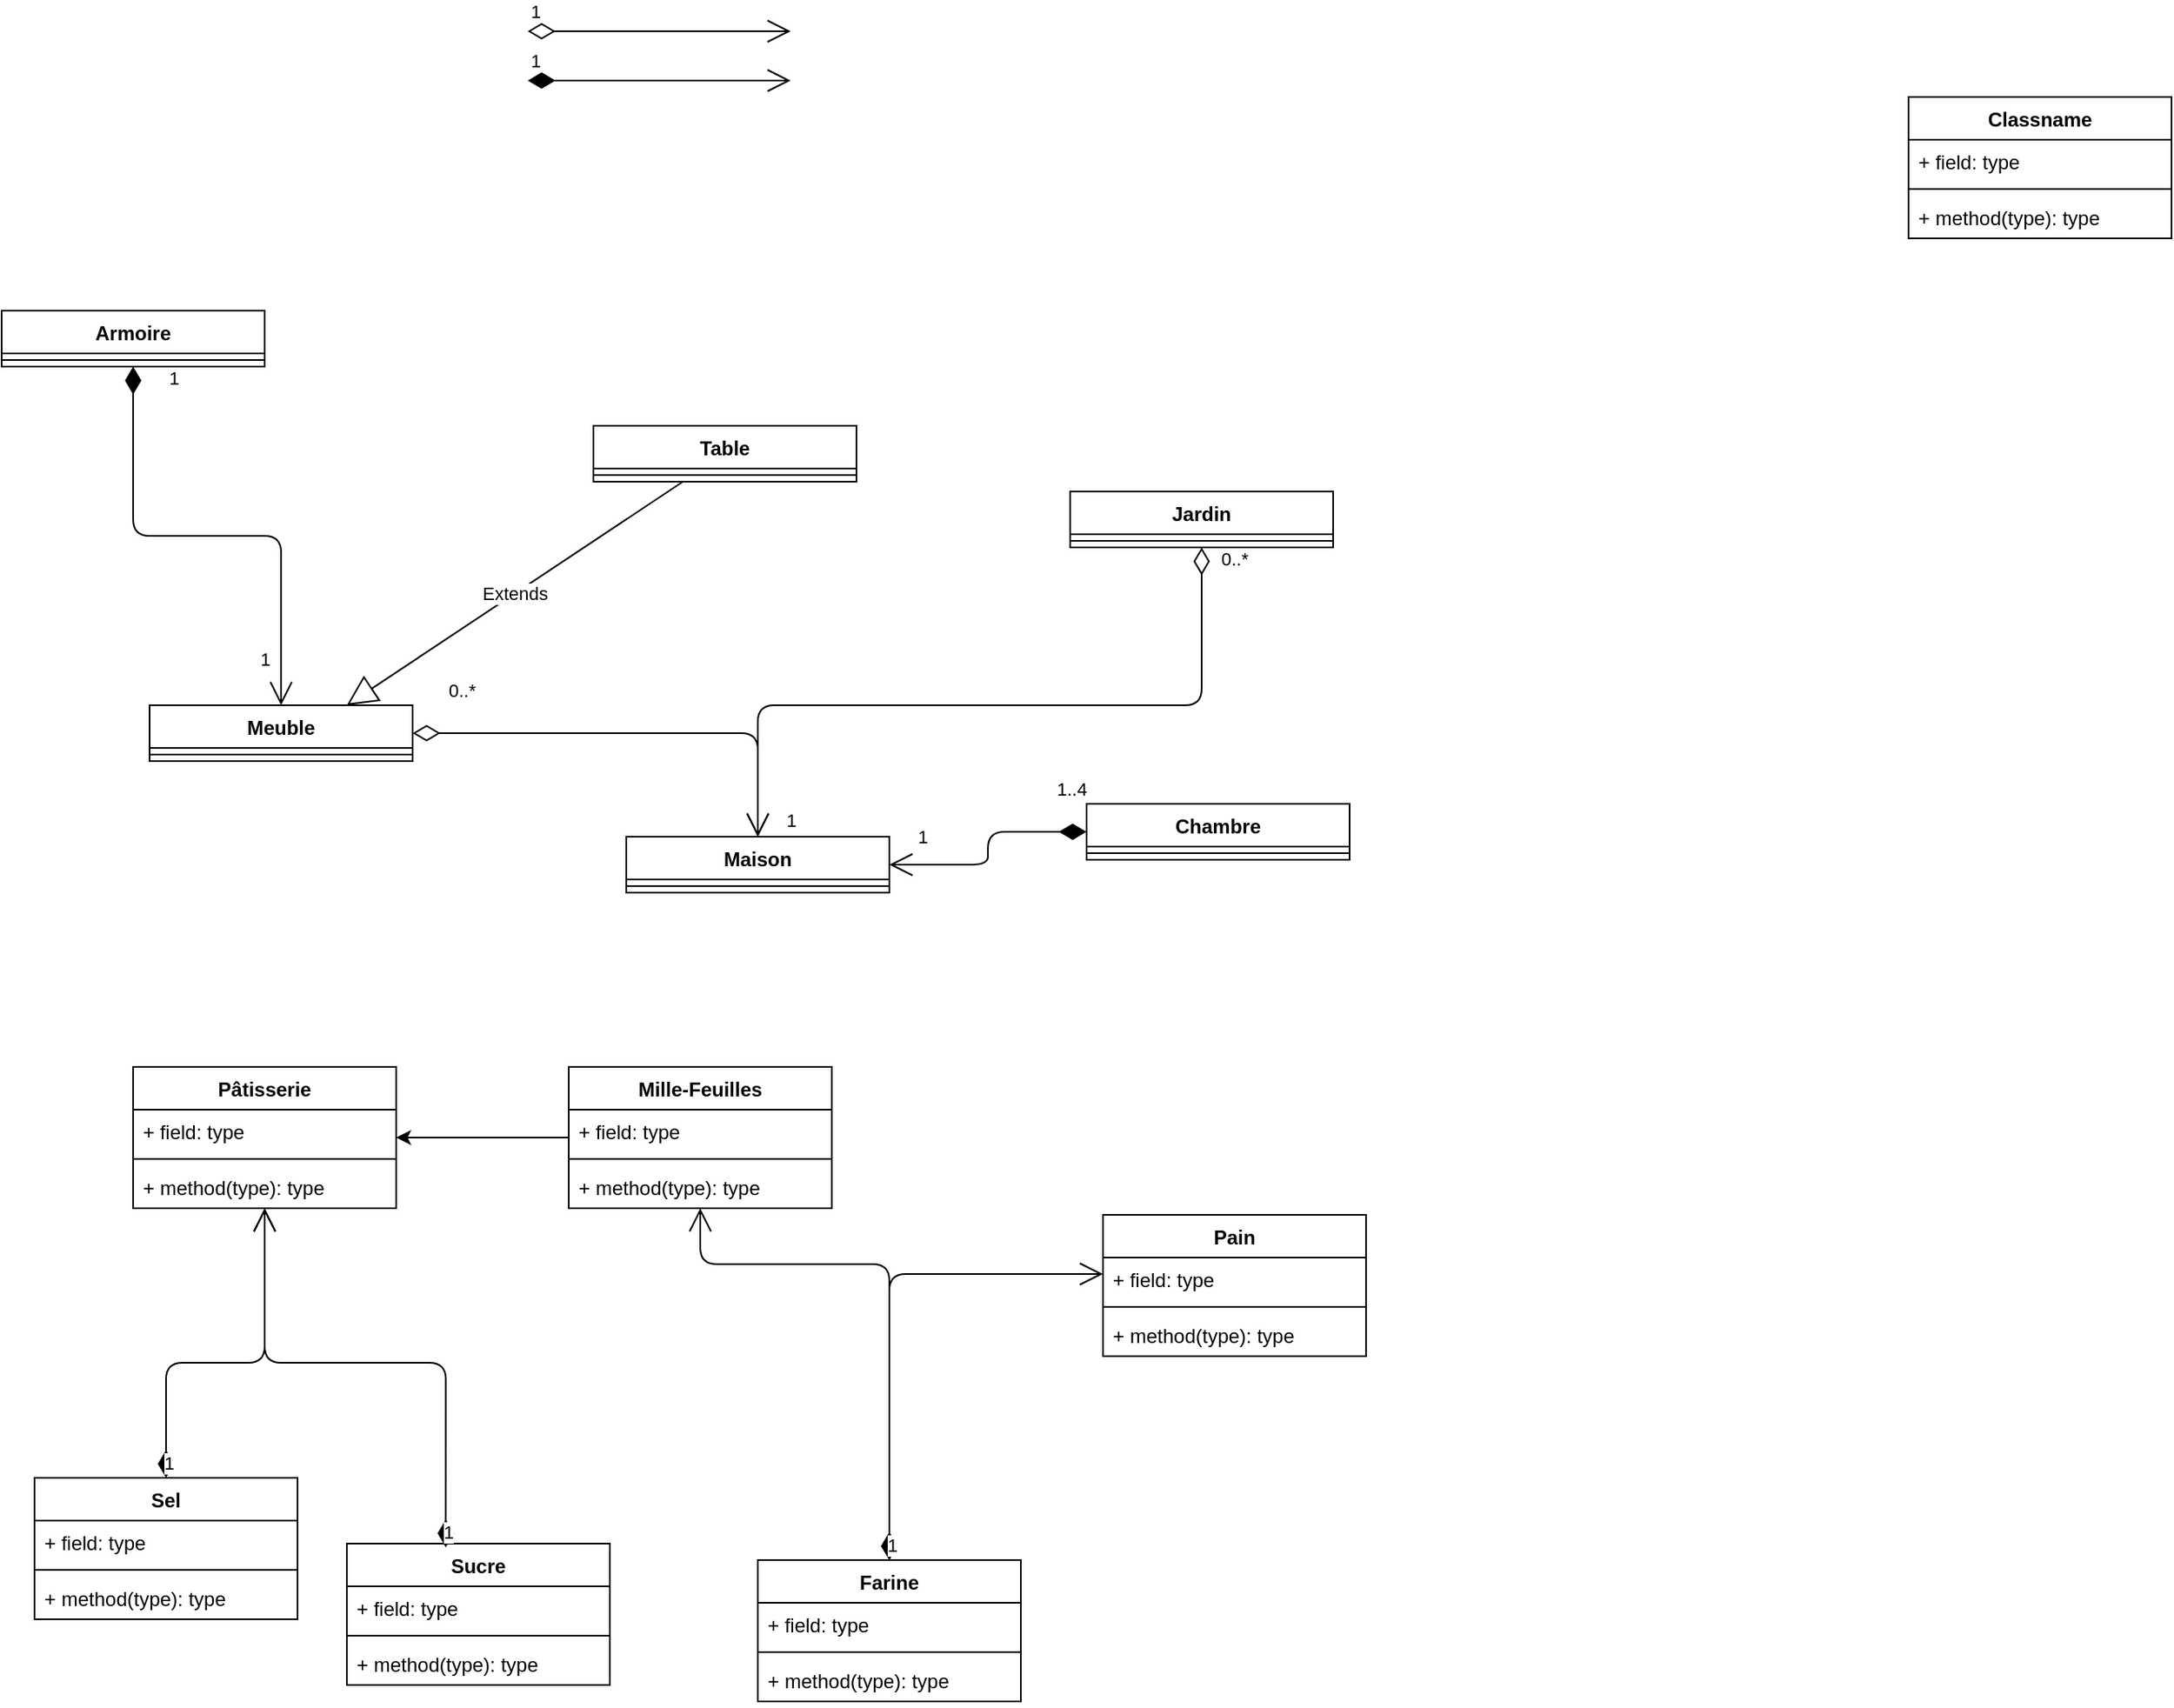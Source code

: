 <mxfile>
    <diagram id="BT6iMv3qzCwiKQ3MFnZI" name="Page-1">
        <mxGraphModel dx="710" dy="528" grid="1" gridSize="10" guides="1" tooltips="1" connect="1" arrows="1" fold="1" page="1" pageScale="1" pageWidth="850" pageHeight="1100" math="0" shadow="0">
            <root>
                <mxCell id="0"/>
                <mxCell id="1" parent="0"/>
                <mxCell id="9" value="Meuble" style="swimlane;fontStyle=1;align=center;verticalAlign=top;childLayout=stackLayout;horizontal=1;startSize=26;horizontalStack=0;resizeParent=1;resizeParentMax=0;resizeLast=0;collapsible=1;marginBottom=0;" vertex="1" parent="1">
                    <mxGeometry x="90" y="440" width="160" height="34" as="geometry"/>
                </mxCell>
                <mxCell id="11" value="" style="line;strokeWidth=1;fillColor=none;align=left;verticalAlign=middle;spacingTop=-1;spacingLeft=3;spacingRight=3;rotatable=0;labelPosition=right;points=[];portConstraint=eastwest;strokeColor=inherit;" vertex="1" parent="9">
                    <mxGeometry y="26" width="160" height="8" as="geometry"/>
                </mxCell>
                <mxCell id="13" value="Armoire" style="swimlane;fontStyle=1;align=center;verticalAlign=top;childLayout=stackLayout;horizontal=1;startSize=26;horizontalStack=0;resizeParent=1;resizeParentMax=0;resizeLast=0;collapsible=1;marginBottom=0;" vertex="1" parent="1">
                    <mxGeometry y="200" width="160" height="34" as="geometry"/>
                </mxCell>
                <mxCell id="15" value="" style="line;strokeWidth=1;fillColor=none;align=left;verticalAlign=middle;spacingTop=-1;spacingLeft=3;spacingRight=3;rotatable=0;labelPosition=right;points=[];portConstraint=eastwest;strokeColor=inherit;" vertex="1" parent="13">
                    <mxGeometry y="26" width="160" height="8" as="geometry"/>
                </mxCell>
                <mxCell id="17" value="Table" style="swimlane;fontStyle=1;align=center;verticalAlign=top;childLayout=stackLayout;horizontal=1;startSize=26;horizontalStack=0;resizeParent=1;resizeParentMax=0;resizeLast=0;collapsible=1;marginBottom=0;" vertex="1" parent="1">
                    <mxGeometry x="360" y="270" width="160" height="34" as="geometry"/>
                </mxCell>
                <mxCell id="19" value="" style="line;strokeWidth=1;fillColor=none;align=left;verticalAlign=middle;spacingTop=-1;spacingLeft=3;spacingRight=3;rotatable=0;labelPosition=right;points=[];portConstraint=eastwest;strokeColor=inherit;" vertex="1" parent="17">
                    <mxGeometry y="26" width="160" height="8" as="geometry"/>
                </mxCell>
                <mxCell id="24" value="1" style="endArrow=open;html=1;endSize=12;startArrow=diamondThin;startSize=14;startFill=0;edgeStyle=orthogonalEdgeStyle;align=left;verticalAlign=bottom;" edge="1" parent="1">
                    <mxGeometry x="-1" y="3" relative="1" as="geometry">
                        <mxPoint x="320" y="30" as="sourcePoint"/>
                        <mxPoint x="480" y="30" as="targetPoint"/>
                    </mxGeometry>
                </mxCell>
                <mxCell id="25" value="1" style="endArrow=open;html=1;endSize=12;startArrow=diamondThin;startSize=14;startFill=1;edgeStyle=orthogonalEdgeStyle;align=left;verticalAlign=bottom;" edge="1" parent="1">
                    <mxGeometry x="-1" y="3" relative="1" as="geometry">
                        <mxPoint x="320" y="60" as="sourcePoint"/>
                        <mxPoint x="480" y="60" as="targetPoint"/>
                    </mxGeometry>
                </mxCell>
                <mxCell id="26" value="1" style="endArrow=open;html=1;endSize=12;startArrow=diamondThin;startSize=14;startFill=1;edgeStyle=orthogonalEdgeStyle;align=left;verticalAlign=bottom;" edge="1" parent="1" source="13" target="9">
                    <mxGeometry x="-0.892" y="20" relative="1" as="geometry">
                        <mxPoint x="290" y="260" as="sourcePoint"/>
                        <mxPoint x="450" y="260" as="targetPoint"/>
                        <mxPoint as="offset"/>
                    </mxGeometry>
                </mxCell>
                <mxCell id="86" value="1&lt;br&gt;" style="edgeLabel;html=1;align=center;verticalAlign=middle;resizable=0;points=[];" vertex="1" connectable="0" parent="26">
                    <mxGeometry x="0.806" y="2" relative="1" as="geometry">
                        <mxPoint x="-12" as="offset"/>
                    </mxGeometry>
                </mxCell>
                <mxCell id="28" value="Jardin" style="swimlane;fontStyle=1;align=center;verticalAlign=top;childLayout=stackLayout;horizontal=1;startSize=26;horizontalStack=0;resizeParent=1;resizeParentMax=0;resizeLast=0;collapsible=1;marginBottom=0;" vertex="1" parent="1">
                    <mxGeometry x="650" y="310" width="160" height="34" as="geometry"/>
                </mxCell>
                <mxCell id="30" value="" style="line;strokeWidth=1;fillColor=none;align=left;verticalAlign=middle;spacingTop=-1;spacingLeft=3;spacingRight=3;rotatable=0;labelPosition=right;points=[];portConstraint=eastwest;strokeColor=inherit;" vertex="1" parent="28">
                    <mxGeometry y="26" width="160" height="8" as="geometry"/>
                </mxCell>
                <mxCell id="32" value="Chambre" style="swimlane;fontStyle=1;align=center;verticalAlign=top;childLayout=stackLayout;horizontal=1;startSize=26;horizontalStack=0;resizeParent=1;resizeParentMax=0;resizeLast=0;collapsible=1;marginBottom=0;" vertex="1" parent="1">
                    <mxGeometry x="660" y="500" width="160" height="34" as="geometry"/>
                </mxCell>
                <mxCell id="34" value="" style="line;strokeWidth=1;fillColor=none;align=left;verticalAlign=middle;spacingTop=-1;spacingLeft=3;spacingRight=3;rotatable=0;labelPosition=right;points=[];portConstraint=eastwest;strokeColor=inherit;" vertex="1" parent="32">
                    <mxGeometry y="26" width="160" height="8" as="geometry"/>
                </mxCell>
                <mxCell id="36" value="Maison" style="swimlane;fontStyle=1;align=center;verticalAlign=top;childLayout=stackLayout;horizontal=1;startSize=26;horizontalStack=0;resizeParent=1;resizeParentMax=0;resizeLast=0;collapsible=1;marginBottom=0;" vertex="1" parent="1">
                    <mxGeometry x="380" y="520" width="160" height="34" as="geometry"/>
                </mxCell>
                <mxCell id="38" value="" style="line;strokeWidth=1;fillColor=none;align=left;verticalAlign=middle;spacingTop=-1;spacingLeft=3;spacingRight=3;rotatable=0;labelPosition=right;points=[];portConstraint=eastwest;strokeColor=inherit;" vertex="1" parent="36">
                    <mxGeometry y="26" width="160" height="8" as="geometry"/>
                </mxCell>
                <mxCell id="40" value="1..4" style="endArrow=open;html=1;endSize=12;startArrow=diamondThin;startSize=14;startFill=1;edgeStyle=orthogonalEdgeStyle;align=left;verticalAlign=bottom;" edge="1" parent="1" source="32" target="36">
                    <mxGeometry x="-0.714" y="-17" relative="1" as="geometry">
                        <mxPoint x="350" y="90" as="sourcePoint"/>
                        <mxPoint x="510" y="90" as="targetPoint"/>
                        <mxPoint as="offset"/>
                    </mxGeometry>
                </mxCell>
                <mxCell id="87" value="1" style="edgeLabel;html=1;align=center;verticalAlign=middle;resizable=0;points=[];" vertex="1" connectable="0" parent="40">
                    <mxGeometry x="0.702" relative="1" as="geometry">
                        <mxPoint x="-1" y="-17" as="offset"/>
                    </mxGeometry>
                </mxCell>
                <mxCell id="41" value="0..*" style="endArrow=open;html=1;endSize=12;startArrow=diamondThin;startSize=14;startFill=0;edgeStyle=orthogonalEdgeStyle;align=left;verticalAlign=bottom;entryX=0.5;entryY=0;entryDx=0;entryDy=0;" edge="1" parent="1" source="28" target="36">
                    <mxGeometry x="-0.928" y="10" relative="1" as="geometry">
                        <mxPoint x="330" y="40" as="sourcePoint"/>
                        <mxPoint x="490" y="40" as="targetPoint"/>
                        <Array as="points">
                            <mxPoint x="730" y="440"/>
                            <mxPoint x="460" y="440"/>
                        </Array>
                        <mxPoint as="offset"/>
                    </mxGeometry>
                </mxCell>
                <mxCell id="83" value="1" style="edgeLabel;html=1;align=center;verticalAlign=middle;resizable=0;points=[];" vertex="1" connectable="0" parent="41">
                    <mxGeometry x="0.668" y="3" relative="1" as="geometry">
                        <mxPoint x="17" y="64" as="offset"/>
                    </mxGeometry>
                </mxCell>
                <mxCell id="42" value="0..*" style="endArrow=open;html=1;endSize=12;startArrow=diamondThin;startSize=14;startFill=0;edgeStyle=orthogonalEdgeStyle;align=left;verticalAlign=bottom;entryX=0.5;entryY=0;entryDx=0;entryDy=0;" edge="1" parent="1" source="9" target="36">
                    <mxGeometry x="-0.854" y="17" relative="1" as="geometry">
                        <mxPoint x="340" y="50" as="sourcePoint"/>
                        <mxPoint x="500" y="50" as="targetPoint"/>
                        <mxPoint as="offset"/>
                    </mxGeometry>
                </mxCell>
                <mxCell id="44" value="Sel" style="swimlane;fontStyle=1;align=center;verticalAlign=top;childLayout=stackLayout;horizontal=1;startSize=26;horizontalStack=0;resizeParent=1;resizeParentMax=0;resizeLast=0;collapsible=1;marginBottom=0;" vertex="1" parent="1">
                    <mxGeometry x="20" y="910" width="160" height="86" as="geometry"/>
                </mxCell>
                <mxCell id="45" value="+ field: type" style="text;strokeColor=none;fillColor=none;align=left;verticalAlign=top;spacingLeft=4;spacingRight=4;overflow=hidden;rotatable=0;points=[[0,0.5],[1,0.5]];portConstraint=eastwest;" vertex="1" parent="44">
                    <mxGeometry y="26" width="160" height="26" as="geometry"/>
                </mxCell>
                <mxCell id="46" value="" style="line;strokeWidth=1;fillColor=none;align=left;verticalAlign=middle;spacingTop=-1;spacingLeft=3;spacingRight=3;rotatable=0;labelPosition=right;points=[];portConstraint=eastwest;strokeColor=inherit;" vertex="1" parent="44">
                    <mxGeometry y="52" width="160" height="8" as="geometry"/>
                </mxCell>
                <mxCell id="47" value="+ method(type): type" style="text;strokeColor=none;fillColor=none;align=left;verticalAlign=top;spacingLeft=4;spacingRight=4;overflow=hidden;rotatable=0;points=[[0,0.5],[1,0.5]];portConstraint=eastwest;" vertex="1" parent="44">
                    <mxGeometry y="60" width="160" height="26" as="geometry"/>
                </mxCell>
                <mxCell id="48" value="Farine" style="swimlane;fontStyle=1;align=center;verticalAlign=top;childLayout=stackLayout;horizontal=1;startSize=26;horizontalStack=0;resizeParent=1;resizeParentMax=0;resizeLast=0;collapsible=1;marginBottom=0;" vertex="1" parent="1">
                    <mxGeometry x="460" y="960" width="160" height="86" as="geometry"/>
                </mxCell>
                <mxCell id="49" value="+ field: type" style="text;strokeColor=none;fillColor=none;align=left;verticalAlign=top;spacingLeft=4;spacingRight=4;overflow=hidden;rotatable=0;points=[[0,0.5],[1,0.5]];portConstraint=eastwest;" vertex="1" parent="48">
                    <mxGeometry y="26" width="160" height="26" as="geometry"/>
                </mxCell>
                <mxCell id="50" value="" style="line;strokeWidth=1;fillColor=none;align=left;verticalAlign=middle;spacingTop=-1;spacingLeft=3;spacingRight=3;rotatable=0;labelPosition=right;points=[];portConstraint=eastwest;strokeColor=inherit;" vertex="1" parent="48">
                    <mxGeometry y="52" width="160" height="8" as="geometry"/>
                </mxCell>
                <mxCell id="51" value="+ method(type): type" style="text;strokeColor=none;fillColor=none;align=left;verticalAlign=top;spacingLeft=4;spacingRight=4;overflow=hidden;rotatable=0;points=[[0,0.5],[1,0.5]];portConstraint=eastwest;" vertex="1" parent="48">
                    <mxGeometry y="60" width="160" height="26" as="geometry"/>
                </mxCell>
                <mxCell id="52" value="Sucre" style="swimlane;fontStyle=1;align=center;verticalAlign=top;childLayout=stackLayout;horizontal=1;startSize=26;horizontalStack=0;resizeParent=1;resizeParentMax=0;resizeLast=0;collapsible=1;marginBottom=0;" vertex="1" parent="1">
                    <mxGeometry x="210" y="950" width="160" height="86" as="geometry"/>
                </mxCell>
                <mxCell id="53" value="+ field: type" style="text;strokeColor=none;fillColor=none;align=left;verticalAlign=top;spacingLeft=4;spacingRight=4;overflow=hidden;rotatable=0;points=[[0,0.5],[1,0.5]];portConstraint=eastwest;" vertex="1" parent="52">
                    <mxGeometry y="26" width="160" height="26" as="geometry"/>
                </mxCell>
                <mxCell id="54" value="" style="line;strokeWidth=1;fillColor=none;align=left;verticalAlign=middle;spacingTop=-1;spacingLeft=3;spacingRight=3;rotatable=0;labelPosition=right;points=[];portConstraint=eastwest;strokeColor=inherit;" vertex="1" parent="52">
                    <mxGeometry y="52" width="160" height="8" as="geometry"/>
                </mxCell>
                <mxCell id="55" value="+ method(type): type" style="text;strokeColor=none;fillColor=none;align=left;verticalAlign=top;spacingLeft=4;spacingRight=4;overflow=hidden;rotatable=0;points=[[0,0.5],[1,0.5]];portConstraint=eastwest;" vertex="1" parent="52">
                    <mxGeometry y="60" width="160" height="26" as="geometry"/>
                </mxCell>
                <mxCell id="74" style="edgeStyle=none;html=1;" edge="1" parent="1" source="56" target="60">
                    <mxGeometry relative="1" as="geometry"/>
                </mxCell>
                <mxCell id="56" value="Mille-Feuilles" style="swimlane;fontStyle=1;align=center;verticalAlign=top;childLayout=stackLayout;horizontal=1;startSize=26;horizontalStack=0;resizeParent=1;resizeParentMax=0;resizeLast=0;collapsible=1;marginBottom=0;" vertex="1" parent="1">
                    <mxGeometry x="345" y="660" width="160" height="86" as="geometry"/>
                </mxCell>
                <mxCell id="57" value="+ field: type" style="text;strokeColor=none;fillColor=none;align=left;verticalAlign=top;spacingLeft=4;spacingRight=4;overflow=hidden;rotatable=0;points=[[0,0.5],[1,0.5]];portConstraint=eastwest;" vertex="1" parent="56">
                    <mxGeometry y="26" width="160" height="26" as="geometry"/>
                </mxCell>
                <mxCell id="58" value="" style="line;strokeWidth=1;fillColor=none;align=left;verticalAlign=middle;spacingTop=-1;spacingLeft=3;spacingRight=3;rotatable=0;labelPosition=right;points=[];portConstraint=eastwest;strokeColor=inherit;" vertex="1" parent="56">
                    <mxGeometry y="52" width="160" height="8" as="geometry"/>
                </mxCell>
                <mxCell id="59" value="+ method(type): type" style="text;strokeColor=none;fillColor=none;align=left;verticalAlign=top;spacingLeft=4;spacingRight=4;overflow=hidden;rotatable=0;points=[[0,0.5],[1,0.5]];portConstraint=eastwest;" vertex="1" parent="56">
                    <mxGeometry y="60" width="160" height="26" as="geometry"/>
                </mxCell>
                <mxCell id="60" value="Pâtisserie" style="swimlane;fontStyle=1;align=center;verticalAlign=top;childLayout=stackLayout;horizontal=1;startSize=26;horizontalStack=0;resizeParent=1;resizeParentMax=0;resizeLast=0;collapsible=1;marginBottom=0;" vertex="1" parent="1">
                    <mxGeometry x="80" y="660" width="160" height="86" as="geometry"/>
                </mxCell>
                <mxCell id="61" value="+ field: type" style="text;strokeColor=none;fillColor=none;align=left;verticalAlign=top;spacingLeft=4;spacingRight=4;overflow=hidden;rotatable=0;points=[[0,0.5],[1,0.5]];portConstraint=eastwest;" vertex="1" parent="60">
                    <mxGeometry y="26" width="160" height="26" as="geometry"/>
                </mxCell>
                <mxCell id="62" value="" style="line;strokeWidth=1;fillColor=none;align=left;verticalAlign=middle;spacingTop=-1;spacingLeft=3;spacingRight=3;rotatable=0;labelPosition=right;points=[];portConstraint=eastwest;strokeColor=inherit;" vertex="1" parent="60">
                    <mxGeometry y="52" width="160" height="8" as="geometry"/>
                </mxCell>
                <mxCell id="63" value="+ method(type): type" style="text;strokeColor=none;fillColor=none;align=left;verticalAlign=top;spacingLeft=4;spacingRight=4;overflow=hidden;rotatable=0;points=[[0,0.5],[1,0.5]];portConstraint=eastwest;" vertex="1" parent="60">
                    <mxGeometry y="60" width="160" height="26" as="geometry"/>
                </mxCell>
                <mxCell id="64" value="Pain" style="swimlane;fontStyle=1;align=center;verticalAlign=top;childLayout=stackLayout;horizontal=1;startSize=26;horizontalStack=0;resizeParent=1;resizeParentMax=0;resizeLast=0;collapsible=1;marginBottom=0;" vertex="1" parent="1">
                    <mxGeometry x="670" y="750" width="160" height="86" as="geometry"/>
                </mxCell>
                <mxCell id="65" value="+ field: type" style="text;strokeColor=none;fillColor=none;align=left;verticalAlign=top;spacingLeft=4;spacingRight=4;overflow=hidden;rotatable=0;points=[[0,0.5],[1,0.5]];portConstraint=eastwest;" vertex="1" parent="64">
                    <mxGeometry y="26" width="160" height="26" as="geometry"/>
                </mxCell>
                <mxCell id="66" value="" style="line;strokeWidth=1;fillColor=none;align=left;verticalAlign=middle;spacingTop=-1;spacingLeft=3;spacingRight=3;rotatable=0;labelPosition=right;points=[];portConstraint=eastwest;strokeColor=inherit;" vertex="1" parent="64">
                    <mxGeometry y="52" width="160" height="8" as="geometry"/>
                </mxCell>
                <mxCell id="67" value="+ method(type): type" style="text;strokeColor=none;fillColor=none;align=left;verticalAlign=top;spacingLeft=4;spacingRight=4;overflow=hidden;rotatable=0;points=[[0,0.5],[1,0.5]];portConstraint=eastwest;" vertex="1" parent="64">
                    <mxGeometry y="60" width="160" height="26" as="geometry"/>
                </mxCell>
                <mxCell id="69" value="1" style="endArrow=open;html=1;endSize=12;startArrow=diamondThin;startSize=14;startFill=1;edgeStyle=orthogonalEdgeStyle;align=left;verticalAlign=bottom;exitX=0.5;exitY=0;exitDx=0;exitDy=0;" edge="1" parent="1" source="44" target="60">
                    <mxGeometry x="-1" y="3" relative="1" as="geometry">
                        <mxPoint x="185.0" y="570" as="sourcePoint"/>
                        <mxPoint x="300" y="830" as="targetPoint"/>
                        <Array as="points">
                            <mxPoint x="100" y="840"/>
                            <mxPoint x="160" y="840"/>
                        </Array>
                    </mxGeometry>
                </mxCell>
                <mxCell id="70" value="1" style="endArrow=open;html=1;endSize=12;startArrow=diamondThin;startSize=14;startFill=1;edgeStyle=orthogonalEdgeStyle;align=left;verticalAlign=bottom;exitX=0.376;exitY=0.026;exitDx=0;exitDy=0;exitPerimeter=0;" edge="1" parent="1" source="52" target="60">
                    <mxGeometry x="-1" y="3" relative="1" as="geometry">
                        <mxPoint x="110" y="920" as="sourcePoint"/>
                        <mxPoint x="170.077" y="756" as="targetPoint"/>
                        <Array as="points">
                            <mxPoint x="270" y="840"/>
                            <mxPoint x="160" y="840"/>
                        </Array>
                    </mxGeometry>
                </mxCell>
                <mxCell id="73" value="1" style="endArrow=open;html=1;endSize=12;startArrow=diamondThin;startSize=14;startFill=1;edgeStyle=orthogonalEdgeStyle;align=left;verticalAlign=bottom;exitX=0.5;exitY=0;exitDx=0;exitDy=0;" edge="1" parent="1" source="48" target="56">
                    <mxGeometry x="-1" y="3" relative="1" as="geometry">
                        <mxPoint x="440.0" y="870" as="sourcePoint"/>
                        <mxPoint x="600.0" y="870" as="targetPoint"/>
                        <Array as="points">
                            <mxPoint x="540" y="780"/>
                            <mxPoint x="425" y="780"/>
                        </Array>
                    </mxGeometry>
                </mxCell>
                <mxCell id="75" value="1" style="endArrow=open;html=1;endSize=12;startArrow=diamondThin;startSize=14;startFill=1;edgeStyle=orthogonalEdgeStyle;align=left;verticalAlign=bottom;" edge="1" parent="1" source="48" target="64">
                    <mxGeometry x="-1" y="3" relative="1" as="geometry">
                        <mxPoint x="550.0" y="970" as="sourcePoint"/>
                        <mxPoint x="450.077" y="786" as="targetPoint"/>
                        <Array as="points">
                            <mxPoint x="540" y="786"/>
                        </Array>
                    </mxGeometry>
                </mxCell>
                <mxCell id="76" value="Classname" style="swimlane;fontStyle=1;align=center;verticalAlign=top;childLayout=stackLayout;horizontal=1;startSize=26;horizontalStack=0;resizeParent=1;resizeParentMax=0;resizeLast=0;collapsible=1;marginBottom=0;" vertex="1" parent="1">
                    <mxGeometry x="1160" y="70" width="160" height="86" as="geometry"/>
                </mxCell>
                <mxCell id="77" value="+ field: type" style="text;strokeColor=none;fillColor=none;align=left;verticalAlign=top;spacingLeft=4;spacingRight=4;overflow=hidden;rotatable=0;points=[[0,0.5],[1,0.5]];portConstraint=eastwest;" vertex="1" parent="76">
                    <mxGeometry y="26" width="160" height="26" as="geometry"/>
                </mxCell>
                <mxCell id="78" value="" style="line;strokeWidth=1;fillColor=none;align=left;verticalAlign=middle;spacingTop=-1;spacingLeft=3;spacingRight=3;rotatable=0;labelPosition=right;points=[];portConstraint=eastwest;strokeColor=inherit;" vertex="1" parent="76">
                    <mxGeometry y="52" width="160" height="8" as="geometry"/>
                </mxCell>
                <mxCell id="79" value="+ method(type): type" style="text;strokeColor=none;fillColor=none;align=left;verticalAlign=top;spacingLeft=4;spacingRight=4;overflow=hidden;rotatable=0;points=[[0,0.5],[1,0.5]];portConstraint=eastwest;" vertex="1" parent="76">
                    <mxGeometry y="60" width="160" height="26" as="geometry"/>
                </mxCell>
                <mxCell id="82" value="Extends" style="endArrow=block;endSize=16;endFill=0;html=1;entryX=0.75;entryY=0;entryDx=0;entryDy=0;" edge="1" parent="1" source="17" target="9">
                    <mxGeometry width="160" relative="1" as="geometry">
                        <mxPoint x="370" y="380" as="sourcePoint"/>
                        <mxPoint x="530" y="380" as="targetPoint"/>
                    </mxGeometry>
                </mxCell>
            </root>
        </mxGraphModel>
    </diagram>
</mxfile>